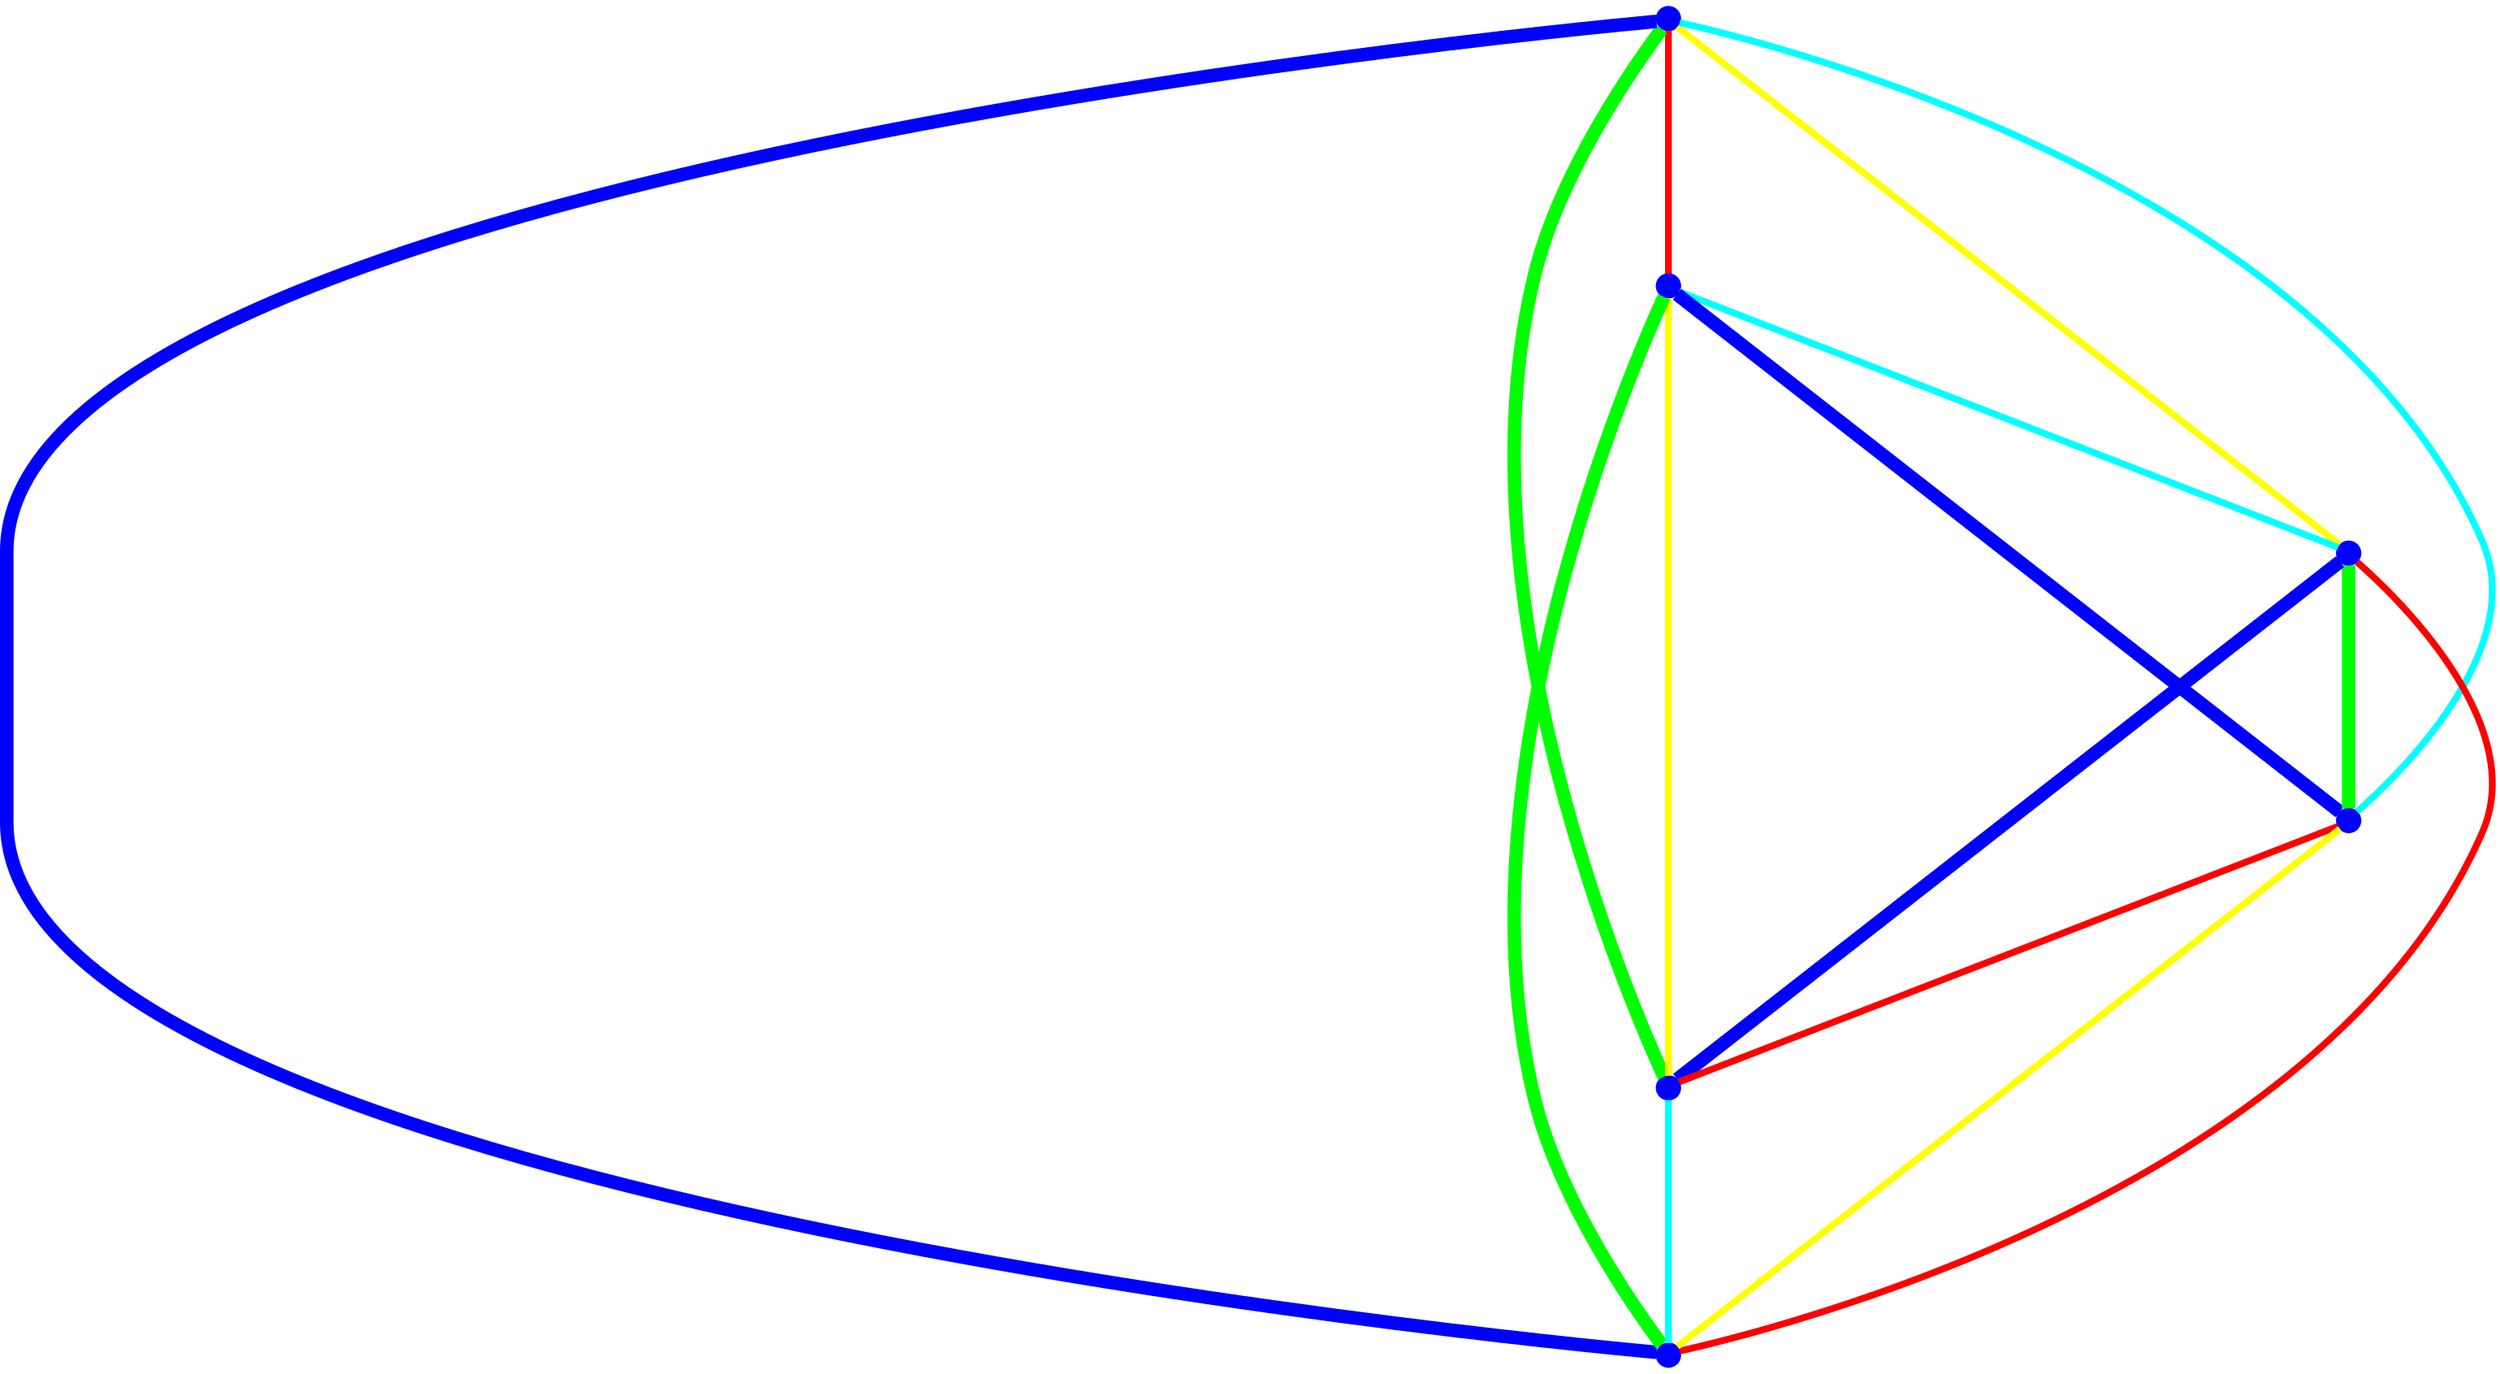 graph {
ranksep=2
nodesep=2
node [label="" shape=circle style=filled fixedsize=true color=blue fillcolor=blue width=0.2];
"1" -- "2" [style="solid",penwidth="4",color="red"];
"1" -- "3" [style="solid",penwidth="4",color="yellow"];
"1" -- "4" [style="solid",penwidth="4",color="cyan"];
"1" -- "5" [style="solid",penwidth="8",color="green"];
"1" -- "6" [style="solid",penwidth="8",color="blue"];
"2" -- "3" [style="solid",penwidth="4",color="cyan"];
"2" -- "4" [style="solid",penwidth="8",color="blue"];
"2" -- "5" [style="solid",penwidth="4",color="yellow"];
"2" -- "6" [style="solid",penwidth="8",color="green"];
"3" -- "4" [style="solid",penwidth="8",color="green"];
"3" -- "5" [style="solid",penwidth="8",color="blue"];
"3" -- "6" [style="solid",penwidth="4",color="red"];
"4" -- "5" [style="solid",penwidth="4",color="red"];
"4" -- "6" [style="solid",penwidth="4",color="yellow"];
"5" -- "6" [style="solid",penwidth="4",color="cyan"];
}
